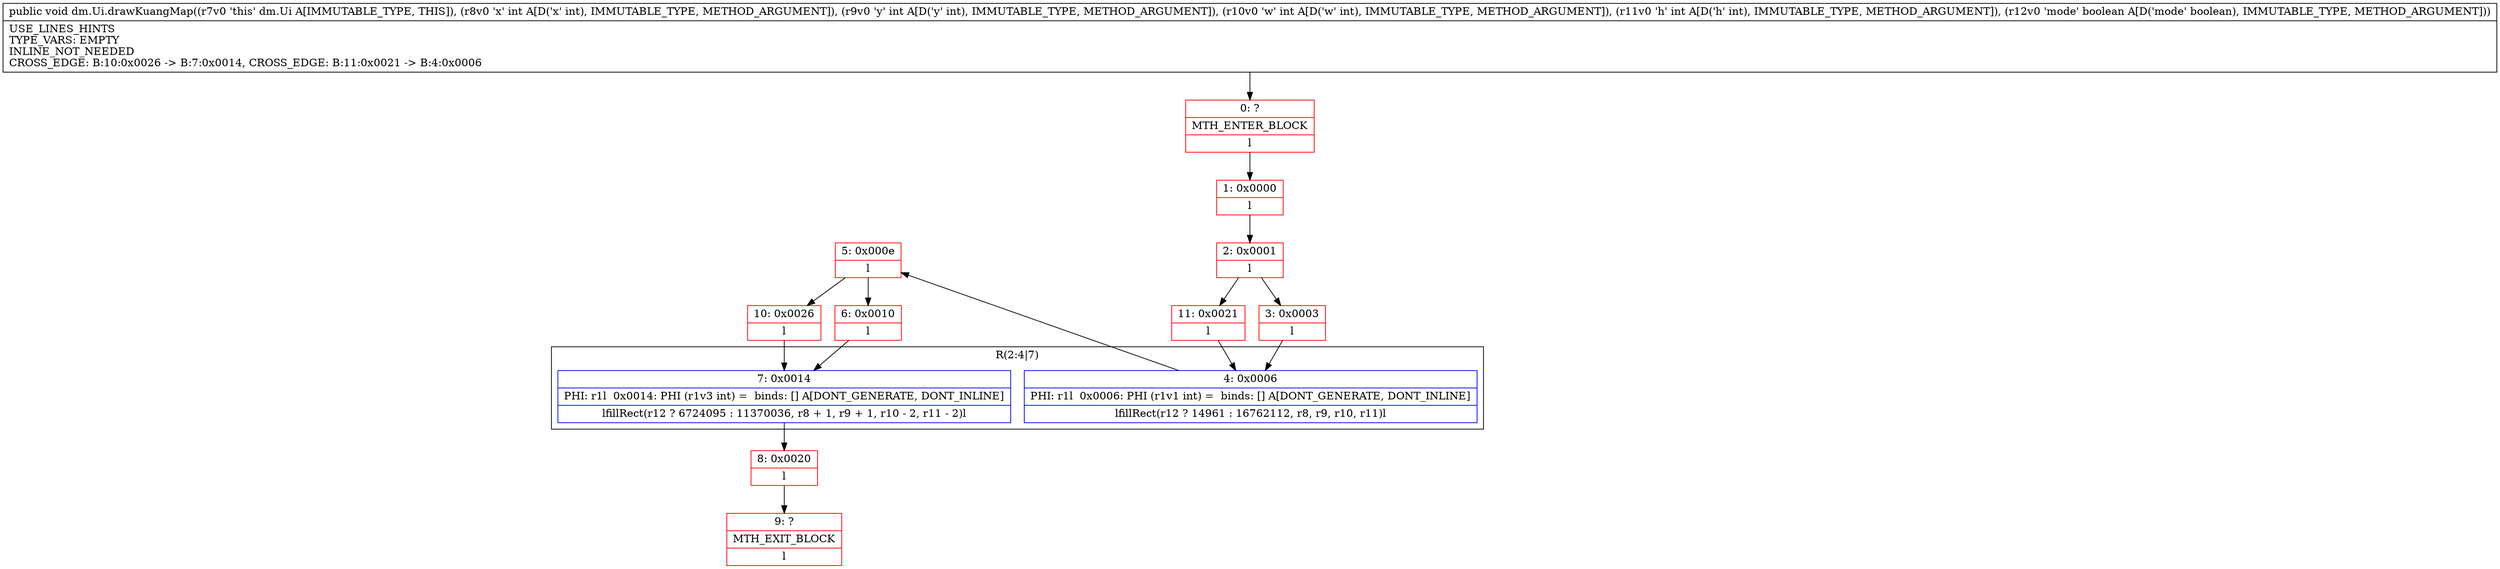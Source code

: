 digraph "CFG fordm.Ui.drawKuangMap(IIIIZ)V" {
subgraph cluster_Region_1561564996 {
label = "R(2:4|7)";
node [shape=record,color=blue];
Node_4 [shape=record,label="{4\:\ 0x0006|PHI: r1l  0x0006: PHI (r1v1 int) =  binds: [] A[DONT_GENERATE, DONT_INLINE]\l|lfillRect(r12 ? 14961 : 16762112, r8, r9, r10, r11)l}"];
Node_7 [shape=record,label="{7\:\ 0x0014|PHI: r1l  0x0014: PHI (r1v3 int) =  binds: [] A[DONT_GENERATE, DONT_INLINE]\l|lfillRect(r12 ? 6724095 : 11370036, r8 + 1, r9 + 1, r10 \- 2, r11 \- 2)l}"];
}
Node_0 [shape=record,color=red,label="{0\:\ ?|MTH_ENTER_BLOCK\l|l}"];
Node_1 [shape=record,color=red,label="{1\:\ 0x0000|l}"];
Node_2 [shape=record,color=red,label="{2\:\ 0x0001|l}"];
Node_3 [shape=record,color=red,label="{3\:\ 0x0003|l}"];
Node_5 [shape=record,color=red,label="{5\:\ 0x000e|l}"];
Node_6 [shape=record,color=red,label="{6\:\ 0x0010|l}"];
Node_8 [shape=record,color=red,label="{8\:\ 0x0020|l}"];
Node_9 [shape=record,color=red,label="{9\:\ ?|MTH_EXIT_BLOCK\l|l}"];
Node_10 [shape=record,color=red,label="{10\:\ 0x0026|l}"];
Node_11 [shape=record,color=red,label="{11\:\ 0x0021|l}"];
MethodNode[shape=record,label="{public void dm.Ui.drawKuangMap((r7v0 'this' dm.Ui A[IMMUTABLE_TYPE, THIS]), (r8v0 'x' int A[D('x' int), IMMUTABLE_TYPE, METHOD_ARGUMENT]), (r9v0 'y' int A[D('y' int), IMMUTABLE_TYPE, METHOD_ARGUMENT]), (r10v0 'w' int A[D('w' int), IMMUTABLE_TYPE, METHOD_ARGUMENT]), (r11v0 'h' int A[D('h' int), IMMUTABLE_TYPE, METHOD_ARGUMENT]), (r12v0 'mode' boolean A[D('mode' boolean), IMMUTABLE_TYPE, METHOD_ARGUMENT]))  | USE_LINES_HINTS\lTYPE_VARS: EMPTY\lINLINE_NOT_NEEDED\lCROSS_EDGE: B:10:0x0026 \-\> B:7:0x0014, CROSS_EDGE: B:11:0x0021 \-\> B:4:0x0006\l}"];
MethodNode -> Node_0;
Node_4 -> Node_5;
Node_7 -> Node_8;
Node_0 -> Node_1;
Node_1 -> Node_2;
Node_2 -> Node_3;
Node_2 -> Node_11;
Node_3 -> Node_4;
Node_5 -> Node_6;
Node_5 -> Node_10;
Node_6 -> Node_7;
Node_8 -> Node_9;
Node_10 -> Node_7;
Node_11 -> Node_4;
}

